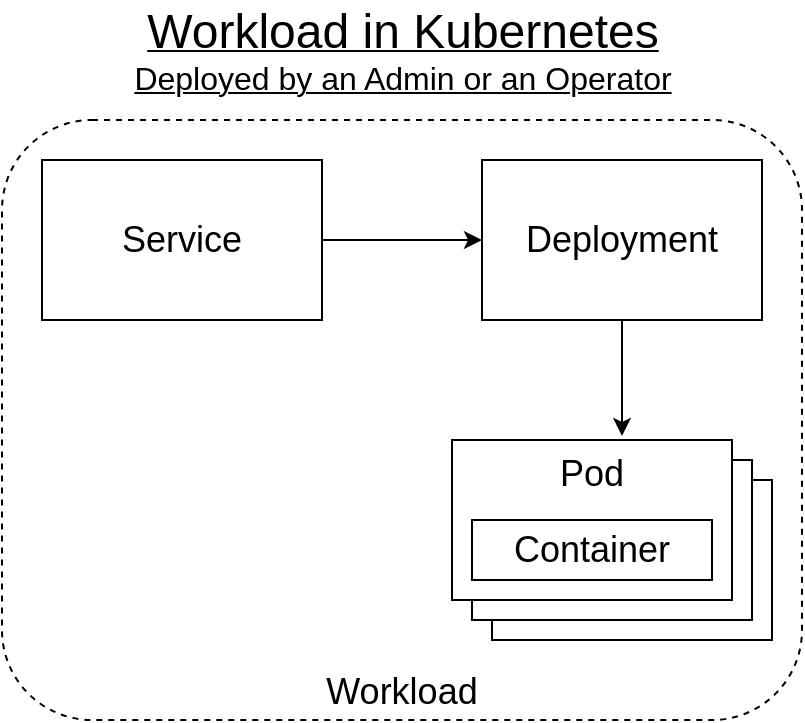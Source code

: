 <mxfile version="14.1.8" type="device"><diagram id="VSE_x3zwg55M0zx3iCJy" name="Page-1"><mxGraphModel dx="1106" dy="788" grid="1" gridSize="10" guides="1" tooltips="1" connect="1" arrows="1" fold="1" page="1" pageScale="1" pageWidth="850" pageHeight="1100" math="0" shadow="0"><root><mxCell id="0"/><mxCell id="1" parent="0"/><mxCell id="JO33KIfQU80DtLtv7H7p-1" value="&lt;font style=&quot;font-size: 18px&quot;&gt;Workload&lt;/font&gt;" style="rounded=1;whiteSpace=wrap;html=1;fillColor=none;dashed=1;verticalAlign=bottom;" vertex="1" parent="1"><mxGeometry x="225" y="100" width="400" height="300" as="geometry"/></mxCell><mxCell id="JO33KIfQU80DtLtv7H7p-2" value="&lt;font style=&quot;font-size: 18px&quot;&gt;Deployment&lt;/font&gt;" style="rounded=0;whiteSpace=wrap;html=1;" vertex="1" parent="1"><mxGeometry x="465" y="120" width="140" height="80" as="geometry"/></mxCell><mxCell id="JO33KIfQU80DtLtv7H7p-3" value="" style="group" vertex="1" connectable="0" parent="1"><mxGeometry x="450" y="260" width="170" height="110" as="geometry"/></mxCell><mxCell id="JO33KIfQU80DtLtv7H7p-4" value="" style="group" vertex="1" connectable="0" parent="JO33KIfQU80DtLtv7H7p-3"><mxGeometry x="20" y="20" width="150" height="90" as="geometry"/></mxCell><mxCell id="JO33KIfQU80DtLtv7H7p-5" value="" style="group" vertex="1" connectable="0" parent="JO33KIfQU80DtLtv7H7p-4"><mxGeometry width="150" height="90" as="geometry"/></mxCell><mxCell id="JO33KIfQU80DtLtv7H7p-6" value="&lt;font style=&quot;font-size: 18px&quot;&gt;Pod&lt;/font&gt;" style="rounded=0;whiteSpace=wrap;html=1;verticalAlign=top;" vertex="1" parent="JO33KIfQU80DtLtv7H7p-5"><mxGeometry width="140" height="80" as="geometry"/></mxCell><mxCell id="JO33KIfQU80DtLtv7H7p-7" value="&lt;font style=&quot;font-size: 18px&quot;&gt;Container&lt;/font&gt;" style="rounded=0;whiteSpace=wrap;html=1;" vertex="1" parent="JO33KIfQU80DtLtv7H7p-5"><mxGeometry x="10" y="40" width="120" height="30" as="geometry"/></mxCell><mxCell id="JO33KIfQU80DtLtv7H7p-8" value="" style="group" vertex="1" connectable="0" parent="JO33KIfQU80DtLtv7H7p-5"><mxGeometry x="-10" y="-10" width="140" height="80" as="geometry"/></mxCell><mxCell id="JO33KIfQU80DtLtv7H7p-9" value="" style="group" vertex="1" connectable="0" parent="JO33KIfQU80DtLtv7H7p-8"><mxGeometry width="140" height="80" as="geometry"/></mxCell><mxCell id="JO33KIfQU80DtLtv7H7p-10" value="&lt;font style=&quot;font-size: 18px&quot;&gt;Pod&lt;/font&gt;" style="rounded=0;whiteSpace=wrap;html=1;verticalAlign=top;" vertex="1" parent="JO33KIfQU80DtLtv7H7p-9"><mxGeometry width="140" height="80" as="geometry"/></mxCell><mxCell id="JO33KIfQU80DtLtv7H7p-11" value="&lt;font style=&quot;font-size: 18px&quot;&gt;Container&lt;/font&gt;" style="rounded=0;whiteSpace=wrap;html=1;" vertex="1" parent="JO33KIfQU80DtLtv7H7p-9"><mxGeometry x="10" y="40" width="120" height="30" as="geometry"/></mxCell><mxCell id="JO33KIfQU80DtLtv7H7p-12" value="" style="group" vertex="1" connectable="0" parent="JO33KIfQU80DtLtv7H7p-3"><mxGeometry width="140" height="80" as="geometry"/></mxCell><mxCell id="JO33KIfQU80DtLtv7H7p-13" value="" style="group" vertex="1" connectable="0" parent="JO33KIfQU80DtLtv7H7p-12"><mxGeometry width="140" height="80" as="geometry"/></mxCell><mxCell id="JO33KIfQU80DtLtv7H7p-14" value="&lt;font style=&quot;font-size: 18px&quot;&gt;Pod&lt;/font&gt;" style="rounded=0;whiteSpace=wrap;html=1;verticalAlign=top;" vertex="1" parent="JO33KIfQU80DtLtv7H7p-13"><mxGeometry width="140" height="80" as="geometry"/></mxCell><mxCell id="JO33KIfQU80DtLtv7H7p-15" value="&lt;font style=&quot;font-size: 18px&quot;&gt;Container&lt;/font&gt;" style="rounded=0;whiteSpace=wrap;html=1;" vertex="1" parent="JO33KIfQU80DtLtv7H7p-13"><mxGeometry x="10" y="40" width="120" height="30" as="geometry"/></mxCell><mxCell id="JO33KIfQU80DtLtv7H7p-16" value="&lt;font style=&quot;font-size: 18px&quot;&gt;Service&lt;/font&gt;" style="rounded=0;whiteSpace=wrap;html=1;" vertex="1" parent="1"><mxGeometry x="245" y="120" width="140" height="80" as="geometry"/></mxCell><mxCell id="JO33KIfQU80DtLtv7H7p-17" value="" style="endArrow=classic;html=1;exitX=1;exitY=0.5;exitDx=0;exitDy=0;entryX=0;entryY=0.5;entryDx=0;entryDy=0;strokeWidth=1;endFill=1;" edge="1" parent="1" source="JO33KIfQU80DtLtv7H7p-16" target="JO33KIfQU80DtLtv7H7p-2"><mxGeometry width="50" height="50" relative="1" as="geometry"><mxPoint x="365" y="380" as="sourcePoint"/><mxPoint x="365" y="420" as="targetPoint"/></mxGeometry></mxCell><mxCell id="JO33KIfQU80DtLtv7H7p-18" value="" style="endArrow=classic;html=1;exitX=0.5;exitY=1;exitDx=0;exitDy=0;strokeWidth=1;endFill=1;" edge="1" parent="1" source="JO33KIfQU80DtLtv7H7p-2"><mxGeometry width="50" height="50" relative="1" as="geometry"><mxPoint x="395" y="170" as="sourcePoint"/><mxPoint x="535" y="258" as="targetPoint"/></mxGeometry></mxCell><mxCell id="JO33KIfQU80DtLtv7H7p-19" value="&lt;font&gt;&lt;u&gt;&lt;span style=&quot;font-size: 24px&quot;&gt;Workload in Kubernetes&lt;/span&gt;&lt;br&gt;&lt;font size=&quot;3&quot;&gt;Deployed by an Admin or an Operator&lt;/font&gt;&lt;br&gt;&lt;/u&gt;&lt;/font&gt;" style="text;html=1;strokeColor=none;fillColor=none;align=center;verticalAlign=middle;whiteSpace=wrap;rounded=0;" vertex="1" parent="1"><mxGeometry x="273" y="40" width="305" height="50" as="geometry"/></mxCell></root></mxGraphModel></diagram></mxfile>